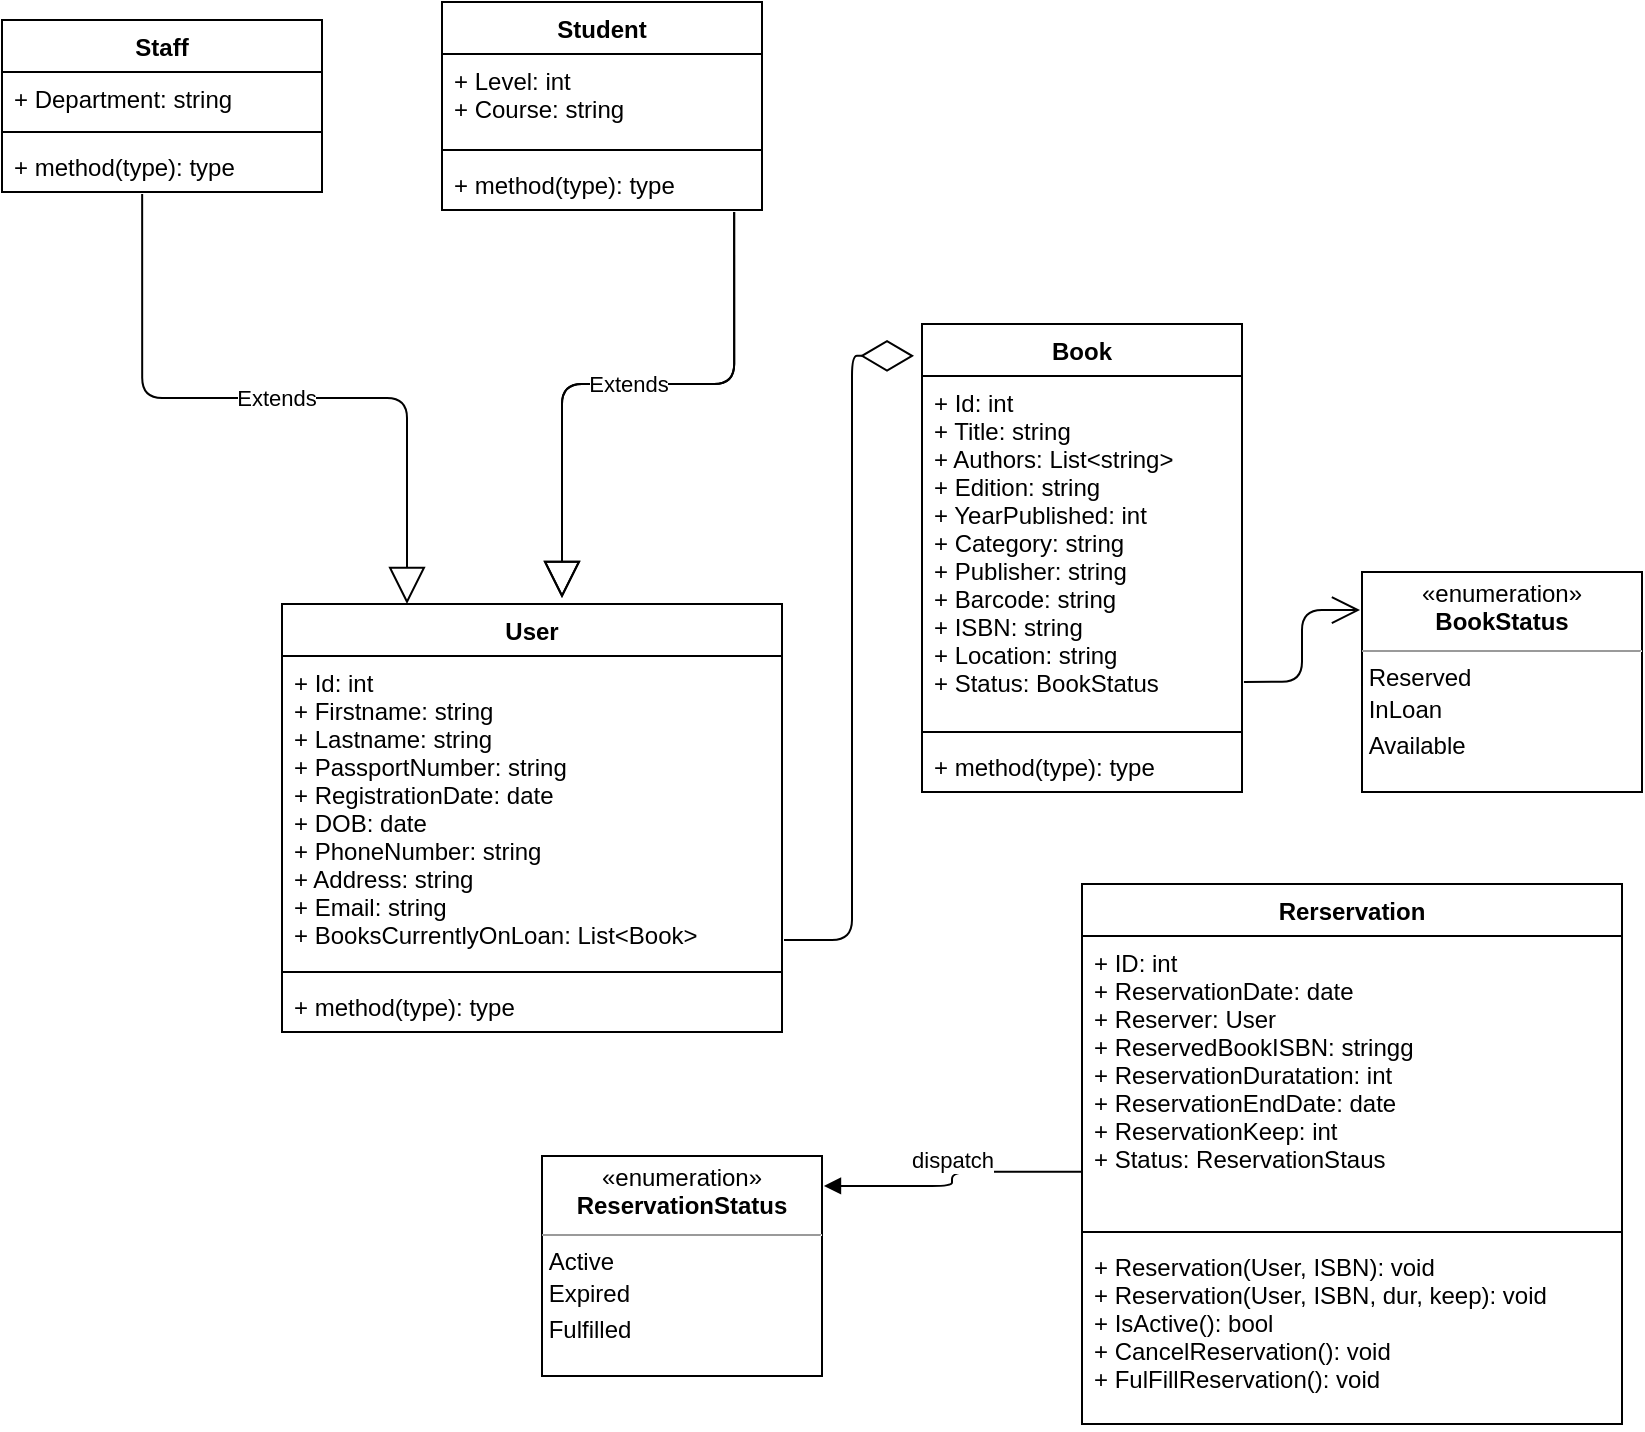 <mxfile version="13.8.9-1" type="github">
  <diagram name="Page-1" id="e7e014a7-5840-1c2e-5031-d8a46d1fe8dd">
    <mxGraphModel dx="2370" dy="1270" grid="1" gridSize="10" guides="1" tooltips="1" connect="1" arrows="1" fold="1" page="1" pageScale="1" pageWidth="827" pageHeight="1169" background="#ffffff" math="0" shadow="0">
      <root>
        <mxCell id="0" />
        <mxCell id="1" parent="0" />
        <mxCell id="0RooNVaK0bTk1T8btfCf-56" value="User" style="swimlane;fontStyle=1;align=center;verticalAlign=top;childLayout=stackLayout;horizontal=1;startSize=26;horizontalStack=0;resizeParent=1;resizeParentMax=0;resizeLast=0;collapsible=1;marginBottom=0;" vertex="1" parent="1">
          <mxGeometry x="220" y="330" width="250" height="214" as="geometry" />
        </mxCell>
        <mxCell id="0RooNVaK0bTk1T8btfCf-57" value="+ Id: int&#xa;+ Firstname: string&#xa;+ Lastname: string&#xa;+ PassportNumber: string&#xa;+ RegistrationDate: date&#xa;+ DOB: date&#xa;+ PhoneNumber: string&#xa;+ Address: string&#xa;+ Email: string&#xa;+ BooksCurrentlyOnLoan: List&lt;Book&gt;&#xa;" style="text;strokeColor=none;fillColor=none;align=left;verticalAlign=top;spacingLeft=4;spacingRight=4;overflow=hidden;rotatable=0;points=[[0,0.5],[1,0.5]];portConstraint=eastwest;" vertex="1" parent="0RooNVaK0bTk1T8btfCf-56">
          <mxGeometry y="26" width="250" height="154" as="geometry" />
        </mxCell>
        <mxCell id="0RooNVaK0bTk1T8btfCf-58" value="" style="line;strokeWidth=1;fillColor=none;align=left;verticalAlign=middle;spacingTop=-1;spacingLeft=3;spacingRight=3;rotatable=0;labelPosition=right;points=[];portConstraint=eastwest;" vertex="1" parent="0RooNVaK0bTk1T8btfCf-56">
          <mxGeometry y="180" width="250" height="8" as="geometry" />
        </mxCell>
        <mxCell id="0RooNVaK0bTk1T8btfCf-59" value="+ method(type): type" style="text;strokeColor=none;fillColor=none;align=left;verticalAlign=top;spacingLeft=4;spacingRight=4;overflow=hidden;rotatable=0;points=[[0,0.5],[1,0.5]];portConstraint=eastwest;" vertex="1" parent="0RooNVaK0bTk1T8btfCf-56">
          <mxGeometry y="188" width="250" height="26" as="geometry" />
        </mxCell>
        <mxCell id="0RooNVaK0bTk1T8btfCf-62" value="Book" style="swimlane;fontStyle=1;align=center;verticalAlign=top;childLayout=stackLayout;horizontal=1;startSize=26;horizontalStack=0;resizeParent=1;resizeParentMax=0;resizeLast=0;collapsible=1;marginBottom=0;" vertex="1" parent="1">
          <mxGeometry x="540" y="190" width="160" height="234" as="geometry" />
        </mxCell>
        <mxCell id="0RooNVaK0bTk1T8btfCf-63" value="+ Id: int&#xa;+ Title: string&#xa;+ Authors: List&lt;string&gt;&#xa;+ Edition: string&#xa;+ YearPublished: int&#xa;+ Category: string&#xa;+ Publisher: string&#xa;+ Barcode: string&#xa;+ ISBN: string&#xa;+ Location: string&#xa;+ Status: BookStatus" style="text;strokeColor=none;fillColor=none;align=left;verticalAlign=top;spacingLeft=4;spacingRight=4;overflow=hidden;rotatable=0;points=[[0,0.5],[1,0.5]];portConstraint=eastwest;" vertex="1" parent="0RooNVaK0bTk1T8btfCf-62">
          <mxGeometry y="26" width="160" height="174" as="geometry" />
        </mxCell>
        <mxCell id="0RooNVaK0bTk1T8btfCf-64" value="" style="line;strokeWidth=1;fillColor=none;align=left;verticalAlign=middle;spacingTop=-1;spacingLeft=3;spacingRight=3;rotatable=0;labelPosition=right;points=[];portConstraint=eastwest;" vertex="1" parent="0RooNVaK0bTk1T8btfCf-62">
          <mxGeometry y="200" width="160" height="8" as="geometry" />
        </mxCell>
        <mxCell id="0RooNVaK0bTk1T8btfCf-65" value="+ method(type): type" style="text;strokeColor=none;fillColor=none;align=left;verticalAlign=top;spacingLeft=4;spacingRight=4;overflow=hidden;rotatable=0;points=[[0,0.5],[1,0.5]];portConstraint=eastwest;" vertex="1" parent="0RooNVaK0bTk1T8btfCf-62">
          <mxGeometry y="208" width="160" height="26" as="geometry" />
        </mxCell>
        <mxCell id="0RooNVaK0bTk1T8btfCf-69" value="&lt;p style=&quot;margin: 0px ; margin-top: 4px ; text-align: center&quot;&gt;«enumeration»&lt;br&gt;&lt;b&gt;BookStatus&lt;/b&gt;&lt;br&gt;&lt;/p&gt;&lt;hr size=&quot;1&quot;&gt;&lt;div style=&quot;height: 2px&quot;&gt;&amp;nbsp;Reserved&lt;/div&gt;&lt;div style=&quot;height: 2px&quot;&gt;&lt;br&gt;&lt;/div&gt;&lt;div style=&quot;height: 2px&quot;&gt;&lt;br&gt;&lt;/div&gt;&lt;div style=&quot;height: 2px&quot;&gt;&lt;br&gt;&lt;/div&gt;&lt;div style=&quot;height: 2px&quot;&gt;&lt;br&gt;&lt;/div&gt;&lt;div style=&quot;height: 2px&quot;&gt;&lt;br&gt;&lt;/div&gt;&lt;div style=&quot;height: 2px&quot;&gt;&lt;br&gt;&lt;/div&gt;&lt;div style=&quot;height: 2px&quot;&gt;&lt;br&gt;&lt;/div&gt;&lt;div style=&quot;height: 2px&quot;&gt;&amp;nbsp;InLoan&lt;/div&gt;&lt;div style=&quot;height: 2px&quot;&gt;&lt;br&gt;&lt;/div&gt;&lt;div style=&quot;height: 2px&quot;&gt;&lt;br&gt;&lt;/div&gt;&lt;div style=&quot;height: 2px&quot;&gt;&lt;br&gt;&lt;/div&gt;&lt;div style=&quot;height: 2px&quot;&gt;&lt;br&gt;&lt;/div&gt;&lt;div style=&quot;height: 2px&quot;&gt;&lt;br&gt;&lt;/div&gt;&lt;div style=&quot;height: 2px&quot;&gt;&lt;br&gt;&lt;/div&gt;&lt;div style=&quot;height: 2px&quot;&gt;&lt;br&gt;&lt;/div&gt;&lt;div style=&quot;height: 2px&quot;&gt;&lt;br&gt;&lt;/div&gt;&lt;div style=&quot;height: 2px&quot;&gt;&amp;nbsp;Available&amp;nbsp;&lt;/div&gt;" style="verticalAlign=top;align=left;overflow=fill;fontSize=12;fontFamily=Helvetica;html=1;" vertex="1" parent="1">
          <mxGeometry x="760" y="314" width="140" height="110" as="geometry" />
        </mxCell>
        <mxCell id="0RooNVaK0bTk1T8btfCf-78" value="" style="endArrow=open;endFill=1;endSize=12;html=1;exitX=1.006;exitY=0.879;exitDx=0;exitDy=0;exitPerimeter=0;entryX=-0.007;entryY=0.173;entryDx=0;entryDy=0;entryPerimeter=0;edgeStyle=orthogonalEdgeStyle;" edge="1" parent="1" source="0RooNVaK0bTk1T8btfCf-63" target="0RooNVaK0bTk1T8btfCf-69">
          <mxGeometry width="160" relative="1" as="geometry">
            <mxPoint x="660" y="220" as="sourcePoint" />
            <mxPoint x="660" y="360" as="targetPoint" />
          </mxGeometry>
        </mxCell>
        <mxCell id="0RooNVaK0bTk1T8btfCf-79" value="" style="endArrow=diamondThin;endFill=0;endSize=24;html=1;exitX=1.004;exitY=0.922;exitDx=0;exitDy=0;exitPerimeter=0;entryX=-0.025;entryY=0.068;entryDx=0;entryDy=0;entryPerimeter=0;edgeStyle=orthogonalEdgeStyle;" edge="1" parent="1" source="0RooNVaK0bTk1T8btfCf-57" target="0RooNVaK0bTk1T8btfCf-62">
          <mxGeometry width="160" relative="1" as="geometry">
            <mxPoint x="500" y="360" as="sourcePoint" />
            <mxPoint x="660" y="360" as="targetPoint" />
          </mxGeometry>
        </mxCell>
        <mxCell id="0RooNVaK0bTk1T8btfCf-80" value="Student" style="swimlane;fontStyle=1;align=center;verticalAlign=top;childLayout=stackLayout;horizontal=1;startSize=26;horizontalStack=0;resizeParent=1;resizeParentMax=0;resizeLast=0;collapsible=1;marginBottom=0;" vertex="1" parent="1">
          <mxGeometry x="300" y="29" width="160" height="104" as="geometry" />
        </mxCell>
        <mxCell id="0RooNVaK0bTk1T8btfCf-81" value="+ Level: int&#xa;+ Course: string" style="text;strokeColor=none;fillColor=none;align=left;verticalAlign=top;spacingLeft=4;spacingRight=4;overflow=hidden;rotatable=0;points=[[0,0.5],[1,0.5]];portConstraint=eastwest;" vertex="1" parent="0RooNVaK0bTk1T8btfCf-80">
          <mxGeometry y="26" width="160" height="44" as="geometry" />
        </mxCell>
        <mxCell id="0RooNVaK0bTk1T8btfCf-82" value="" style="line;strokeWidth=1;fillColor=none;align=left;verticalAlign=middle;spacingTop=-1;spacingLeft=3;spacingRight=3;rotatable=0;labelPosition=right;points=[];portConstraint=eastwest;" vertex="1" parent="0RooNVaK0bTk1T8btfCf-80">
          <mxGeometry y="70" width="160" height="8" as="geometry" />
        </mxCell>
        <mxCell id="0RooNVaK0bTk1T8btfCf-83" value="+ method(type): type" style="text;strokeColor=none;fillColor=none;align=left;verticalAlign=top;spacingLeft=4;spacingRight=4;overflow=hidden;rotatable=0;points=[[0,0.5],[1,0.5]];portConstraint=eastwest;" vertex="1" parent="0RooNVaK0bTk1T8btfCf-80">
          <mxGeometry y="78" width="160" height="26" as="geometry" />
        </mxCell>
        <mxCell id="0RooNVaK0bTk1T8btfCf-87" value="Extends" style="endArrow=block;endSize=16;endFill=0;html=1;exitX=0.913;exitY=1.038;exitDx=0;exitDy=0;exitPerimeter=0;edgeStyle=orthogonalEdgeStyle;" edge="1" parent="1" source="0RooNVaK0bTk1T8btfCf-83">
          <mxGeometry width="160" relative="1" as="geometry">
            <mxPoint x="500" y="360" as="sourcePoint" />
            <mxPoint x="360" y="327" as="targetPoint" />
            <Array as="points">
              <mxPoint x="446" y="220" />
              <mxPoint x="360" y="220" />
            </Array>
          </mxGeometry>
        </mxCell>
        <mxCell id="0RooNVaK0bTk1T8btfCf-92" value="Staff" style="swimlane;fontStyle=1;align=center;verticalAlign=top;childLayout=stackLayout;horizontal=1;startSize=26;horizontalStack=0;resizeParent=1;resizeParentMax=0;resizeLast=0;collapsible=1;marginBottom=0;" vertex="1" parent="1">
          <mxGeometry x="80" y="38" width="160" height="86" as="geometry" />
        </mxCell>
        <mxCell id="0RooNVaK0bTk1T8btfCf-93" value="+ Department: string" style="text;strokeColor=none;fillColor=none;align=left;verticalAlign=top;spacingLeft=4;spacingRight=4;overflow=hidden;rotatable=0;points=[[0,0.5],[1,0.5]];portConstraint=eastwest;" vertex="1" parent="0RooNVaK0bTk1T8btfCf-92">
          <mxGeometry y="26" width="160" height="26" as="geometry" />
        </mxCell>
        <mxCell id="0RooNVaK0bTk1T8btfCf-94" value="" style="line;strokeWidth=1;fillColor=none;align=left;verticalAlign=middle;spacingTop=-1;spacingLeft=3;spacingRight=3;rotatable=0;labelPosition=right;points=[];portConstraint=eastwest;" vertex="1" parent="0RooNVaK0bTk1T8btfCf-92">
          <mxGeometry y="52" width="160" height="8" as="geometry" />
        </mxCell>
        <mxCell id="0RooNVaK0bTk1T8btfCf-95" value="+ method(type): type" style="text;strokeColor=none;fillColor=none;align=left;verticalAlign=top;spacingLeft=4;spacingRight=4;overflow=hidden;rotatable=0;points=[[0,0.5],[1,0.5]];portConstraint=eastwest;" vertex="1" parent="0RooNVaK0bTk1T8btfCf-92">
          <mxGeometry y="60" width="160" height="26" as="geometry" />
        </mxCell>
        <mxCell id="0RooNVaK0bTk1T8btfCf-96" value="Extends" style="endArrow=block;endSize=16;endFill=0;html=1;exitX=0.438;exitY=1.038;exitDx=0;exitDy=0;exitPerimeter=0;edgeStyle=orthogonalEdgeStyle;entryX=0.25;entryY=0;entryDx=0;entryDy=0;" edge="1" parent="1" source="0RooNVaK0bTk1T8btfCf-95" target="0RooNVaK0bTk1T8btfCf-56">
          <mxGeometry width="160" relative="1" as="geometry">
            <mxPoint x="456.08" y="143.988" as="sourcePoint" />
            <mxPoint x="140" y="410" as="targetPoint" />
          </mxGeometry>
        </mxCell>
        <mxCell id="0RooNVaK0bTk1T8btfCf-98" value="Extends" style="endArrow=block;endSize=16;endFill=0;html=1;exitX=0.913;exitY=1.038;exitDx=0;exitDy=0;exitPerimeter=0;edgeStyle=orthogonalEdgeStyle;" edge="1" parent="1" source="0RooNVaK0bTk1T8btfCf-83">
          <mxGeometry width="160" relative="1" as="geometry">
            <mxPoint x="446.08" y="133.988" as="sourcePoint" />
            <mxPoint x="360" y="327" as="targetPoint" />
            <Array as="points">
              <mxPoint x="446" y="220" />
              <mxPoint x="360" y="220" />
            </Array>
          </mxGeometry>
        </mxCell>
        <mxCell id="0RooNVaK0bTk1T8btfCf-100" value="&lt;p style=&quot;margin: 0px ; margin-top: 4px ; text-align: center&quot;&gt;«enumeration»&lt;br&gt;&lt;b&gt;ReservationStatus&lt;/b&gt;&lt;/p&gt;&lt;hr size=&quot;1&quot;&gt;&lt;div style=&quot;height: 2px&quot;&gt;&amp;nbsp;Active&lt;/div&gt;&lt;div style=&quot;height: 2px&quot;&gt;&lt;br&gt;&lt;/div&gt;&lt;div style=&quot;height: 2px&quot;&gt;&lt;br&gt;&lt;/div&gt;&lt;div style=&quot;height: 2px&quot;&gt;&lt;br&gt;&lt;/div&gt;&lt;div style=&quot;height: 2px&quot;&gt;&lt;br&gt;&lt;/div&gt;&lt;div style=&quot;height: 2px&quot;&gt;&lt;br&gt;&lt;/div&gt;&lt;div style=&quot;height: 2px&quot;&gt;&lt;br&gt;&lt;/div&gt;&lt;div style=&quot;height: 2px&quot;&gt;&lt;br&gt;&lt;/div&gt;&lt;div style=&quot;height: 2px&quot;&gt;&amp;nbsp;Expired&lt;/div&gt;&lt;div style=&quot;height: 2px&quot;&gt;&lt;br&gt;&lt;/div&gt;&lt;div style=&quot;height: 2px&quot;&gt;&lt;br&gt;&lt;/div&gt;&lt;div style=&quot;height: 2px&quot;&gt;&lt;br&gt;&lt;/div&gt;&lt;div style=&quot;height: 2px&quot;&gt;&lt;br&gt;&lt;/div&gt;&lt;div style=&quot;height: 2px&quot;&gt;&lt;br&gt;&lt;/div&gt;&lt;div style=&quot;height: 2px&quot;&gt;&lt;br&gt;&lt;/div&gt;&lt;div style=&quot;height: 2px&quot;&gt;&lt;br&gt;&lt;/div&gt;&lt;div style=&quot;height: 2px&quot;&gt;&lt;br&gt;&lt;/div&gt;&lt;div style=&quot;height: 2px&quot;&gt;&amp;nbsp;Fulfilled&lt;/div&gt;" style="verticalAlign=top;align=left;overflow=fill;fontSize=12;fontFamily=Helvetica;html=1;" vertex="1" parent="1">
          <mxGeometry x="350" y="606" width="140" height="110" as="geometry" />
        </mxCell>
        <mxCell id="0RooNVaK0bTk1T8btfCf-101" value="Rerservation" style="swimlane;fontStyle=1;align=center;verticalAlign=top;childLayout=stackLayout;horizontal=1;startSize=26;horizontalStack=0;resizeParent=1;resizeParentMax=0;resizeLast=0;collapsible=1;marginBottom=0;" vertex="1" parent="1">
          <mxGeometry x="620" y="470" width="270" height="270" as="geometry" />
        </mxCell>
        <mxCell id="0RooNVaK0bTk1T8btfCf-102" value="+ ID: int&#xa;+ ReservationDate: date&#xa;+ Reserver: User&#xa;+ ReservedBookISBN: stringg&#xa;+ ReservationDuratation: int&#xa;+ ReservationEndDate: date&#xa;+ ReservationKeep: int&#xa;+ Status: ReservationStaus" style="text;strokeColor=none;fillColor=none;align=left;verticalAlign=top;spacingLeft=4;spacingRight=4;overflow=hidden;rotatable=0;points=[[0,0.5],[1,0.5]];portConstraint=eastwest;" vertex="1" parent="0RooNVaK0bTk1T8btfCf-101">
          <mxGeometry y="26" width="270" height="144" as="geometry" />
        </mxCell>
        <mxCell id="0RooNVaK0bTk1T8btfCf-103" value="" style="line;strokeWidth=1;fillColor=none;align=left;verticalAlign=middle;spacingTop=-1;spacingLeft=3;spacingRight=3;rotatable=0;labelPosition=right;points=[];portConstraint=eastwest;" vertex="1" parent="0RooNVaK0bTk1T8btfCf-101">
          <mxGeometry y="170" width="270" height="8" as="geometry" />
        </mxCell>
        <mxCell id="0RooNVaK0bTk1T8btfCf-104" value="+ Reservation(User, ISBN): void &#xa;+ Reservation(User, ISBN, dur, keep): void &#xa;+ IsActive(): bool&#xa;+ CancelReservation(): void&#xa;+ FulFillReservation(): void&#xa;" style="text;strokeColor=none;fillColor=none;align=left;verticalAlign=top;spacingLeft=4;spacingRight=4;overflow=hidden;rotatable=0;points=[[0,0.5],[1,0.5]];portConstraint=eastwest;" vertex="1" parent="0RooNVaK0bTk1T8btfCf-101">
          <mxGeometry y="178" width="270" height="92" as="geometry" />
        </mxCell>
        <mxCell id="0RooNVaK0bTk1T8btfCf-107" value="dispatch" style="html=1;verticalAlign=bottom;endArrow=block;exitX=0;exitY=0.819;exitDx=0;exitDy=0;exitPerimeter=0;entryX=1.007;entryY=0.136;entryDx=0;entryDy=0;entryPerimeter=0;edgeStyle=orthogonalEdgeStyle;" edge="1" parent="1" source="0RooNVaK0bTk1T8btfCf-102" target="0RooNVaK0bTk1T8btfCf-100">
          <mxGeometry width="80" relative="1" as="geometry">
            <mxPoint x="450" y="460" as="sourcePoint" />
            <mxPoint x="530" y="460" as="targetPoint" />
          </mxGeometry>
        </mxCell>
      </root>
    </mxGraphModel>
  </diagram>
</mxfile>
